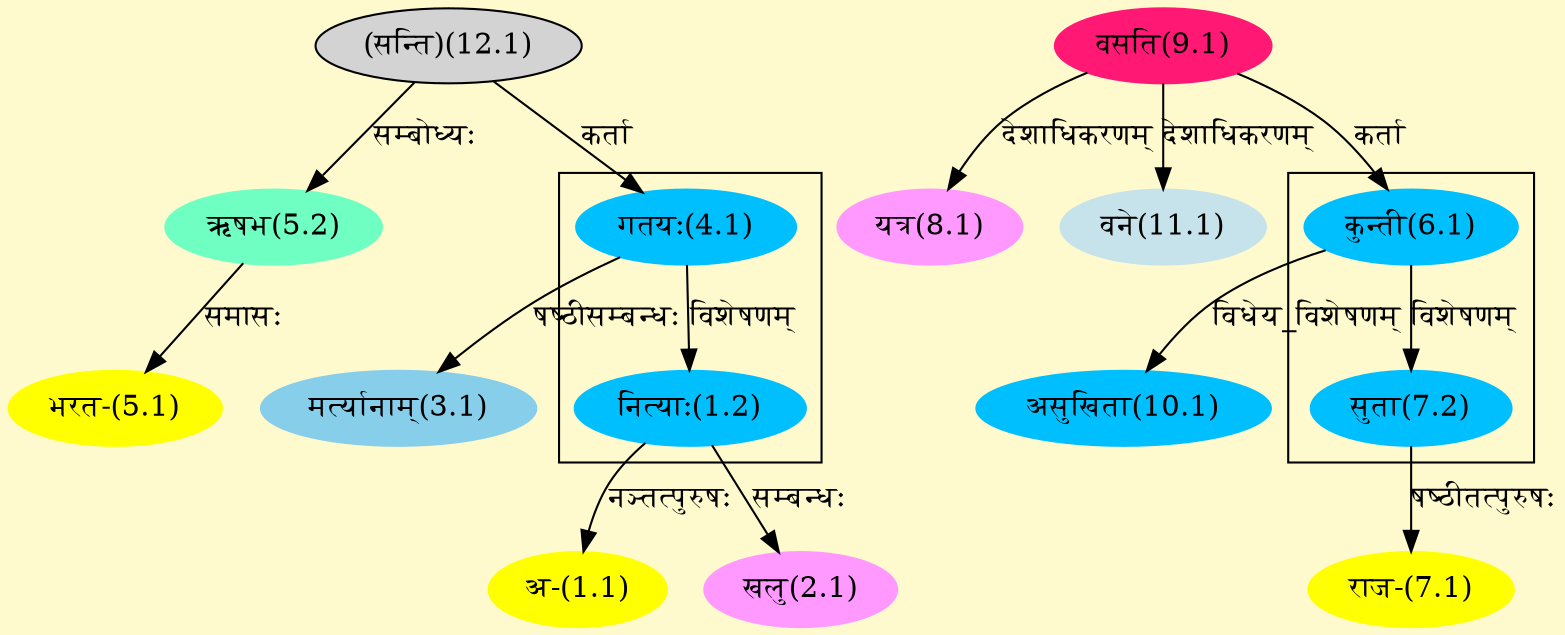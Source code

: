 digraph G{
rankdir=BT;
 compound=true;
 bgcolor="lemonchiffon1";

subgraph cluster_1{
Node1_2 [style=filled, color="#00BFFF" label = "नित्याः(1.2)"]
Node4_1 [style=filled, color="#00BFFF" label = "गतयः(4.1)"]

}

subgraph cluster_2{
Node7_2 [style=filled, color="#00BFFF" label = "सुता(7.2)"]
Node6_1 [style=filled, color="#00BFFF" label = "कुन्ती(6.1)"]

}
Node1_1 [style=filled, color="#FFFF00" label = "अ-(1.1)"]
Node1_2 [style=filled, color="#00BFFF" label = "नित्याः(1.2)"]
Node2_1 [style=filled, color="#FF99FF" label = "खलु(2.1)"]
Node3_1 [style=filled, color="#87CEEB" label = "मर्त्यानाम्(3.1)"]
Node4_1 [style=filled, color="#00BFFF" label = "गतयः(4.1)"]
Node12_1 [style=filled, color="" label = "(सन्ति)(12.1)"]
Node5_1 [style=filled, color="#FFFF00" label = "भरत-(5.1)"]
Node5_2 [style=filled, color="#6FFFC3" label = "ऋषभ(5.2)"]
Node6_1 [style=filled, color="#00BFFF" label = "कुन्ती(6.1)"]
Node9_1 [style=filled, color="#FF1975" label = "वसति(9.1)"]
Node7_1 [style=filled, color="#FFFF00" label = "राज-(7.1)"]
Node7_2 [style=filled, color="#00BFFF" label = "सुता(7.2)"]
Node8_1 [style=filled, color="#FF99FF" label = "यत्र(8.1)"]
Node10_1 [style=filled, color="#00BFFF" label = "असुखिता(10.1)"]
Node11_1 [style=filled, color="#C6E2EB" label = "वने(11.1)"]
/* Start of Relations section */

Node1_1 -> Node1_2 [  label="नञ्तत्पुरुषः"  dir="back" ]
Node1_2 -> Node4_1 [  label="विशेषणम्"  dir="back" ]
Node2_1 -> Node1_2 [  label="सम्बन्धः"  dir="back" ]
Node3_1 -> Node4_1 [  label="षष्ठीसम्बन्धः"  dir="back" ]
Node4_1 -> Node12_1 [  label="कर्ता"  dir="back" ]
Node5_1 -> Node5_2 [  label="समासः"  dir="back" ]
Node5_2 -> Node12_1 [  label="सम्बोध्यः"  dir="back" ]
Node6_1 -> Node9_1 [  label="कर्ता"  dir="back" ]
Node7_1 -> Node7_2 [  label="षष्ठीतत्पुरुषः"  dir="back" ]
Node7_2 -> Node6_1 [  label="विशेषणम्"  dir="back" ]
Node8_1 -> Node9_1 [  label="देशाधिकरणम्"  dir="back" ]
Node10_1 -> Node6_1 [  label="विधेय_विशेषणम्"  dir="back" ]
Node11_1 -> Node9_1 [  label="देशाधिकरणम्"  dir="back" ]
}
